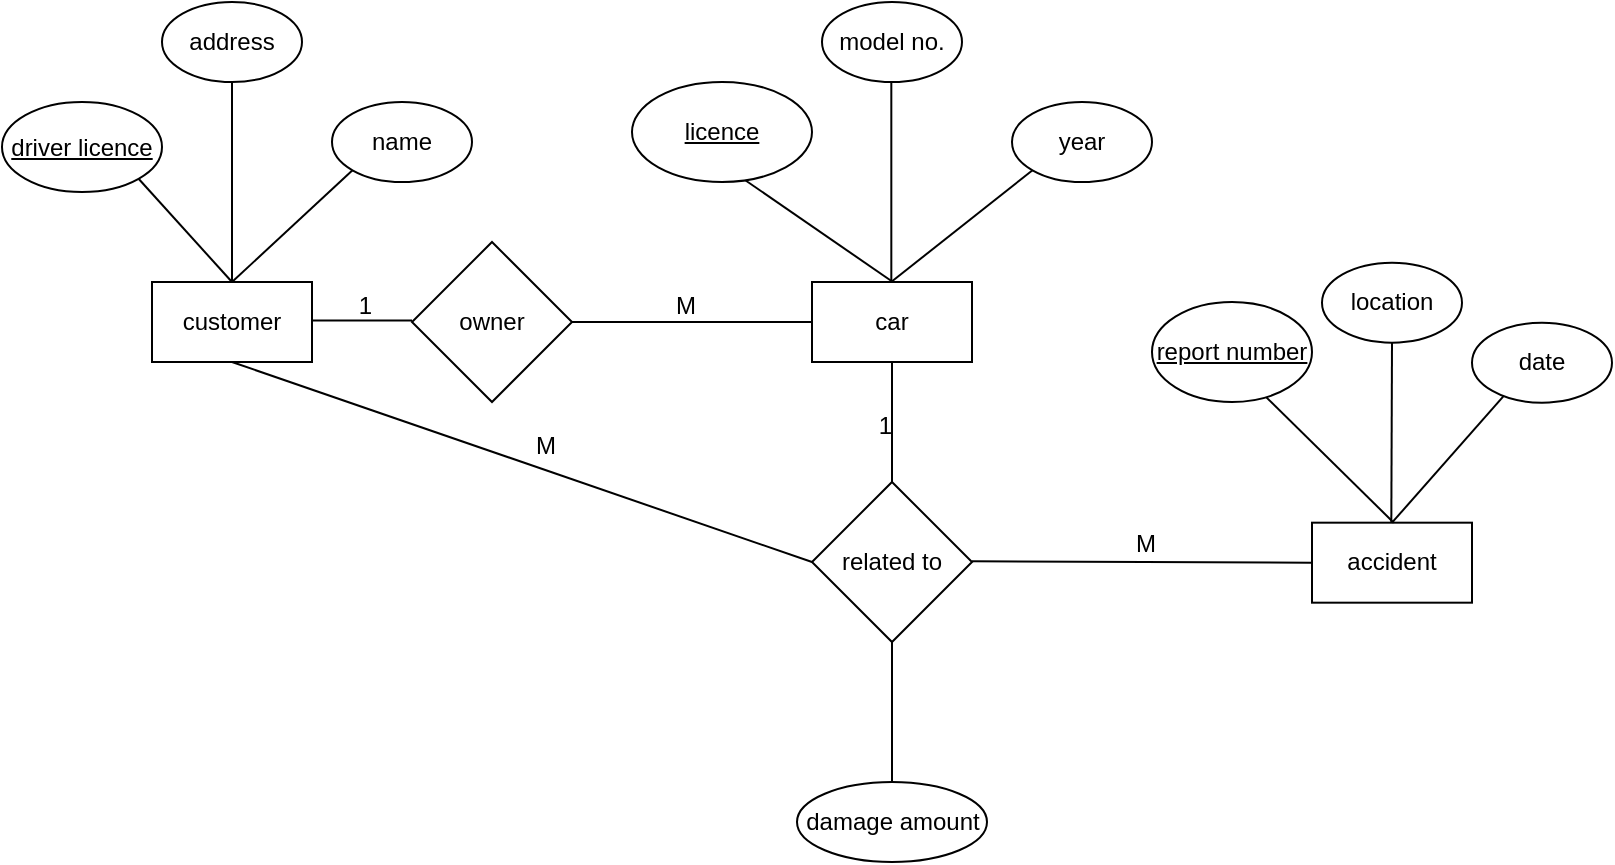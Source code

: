<mxfile version="16.5.1" type="device"><diagram id="xMsj3_J3yJ612oITKSTl" name="Page-1"><mxGraphModel dx="981" dy="603" grid="1" gridSize="10" guides="1" tooltips="1" connect="1" arrows="1" fold="1" page="1" pageScale="1" pageWidth="850" pageHeight="1100" math="0" shadow="0"><root><mxCell id="0"/><mxCell id="1" parent="0"/><mxCell id="oHLGV2Yao6jP2x55mctr-1" value="car" style="rounded=0;whiteSpace=wrap;html=1;" vertex="1" parent="1"><mxGeometry x="420" y="400" width="80" height="40" as="geometry"/></mxCell><mxCell id="oHLGV2Yao6jP2x55mctr-2" value="customer" style="rounded=0;whiteSpace=wrap;html=1;" vertex="1" parent="1"><mxGeometry x="90" y="400" width="80" height="40" as="geometry"/></mxCell><mxCell id="oHLGV2Yao6jP2x55mctr-3" value="accident" style="rounded=0;whiteSpace=wrap;html=1;" vertex="1" parent="1"><mxGeometry x="670" y="520.34" width="80" height="40" as="geometry"/></mxCell><mxCell id="oHLGV2Yao6jP2x55mctr-4" value="related to" style="rhombus;whiteSpace=wrap;html=1;" vertex="1" parent="1"><mxGeometry x="420" y="500" width="80" height="80" as="geometry"/></mxCell><mxCell id="oHLGV2Yao6jP2x55mctr-5" value="owner" style="rhombus;whiteSpace=wrap;html=1;" vertex="1" parent="1"><mxGeometry x="220" y="380" width="80" height="80" as="geometry"/></mxCell><mxCell id="oHLGV2Yao6jP2x55mctr-7" value="address" style="ellipse;whiteSpace=wrap;html=1;" vertex="1" parent="1"><mxGeometry x="95" y="260" width="70" height="40" as="geometry"/></mxCell><mxCell id="oHLGV2Yao6jP2x55mctr-8" value="name" style="ellipse;whiteSpace=wrap;html=1;" vertex="1" parent="1"><mxGeometry x="180" y="310" width="70" height="40" as="geometry"/></mxCell><mxCell id="oHLGV2Yao6jP2x55mctr-10" value="year" style="ellipse;whiteSpace=wrap;html=1;" vertex="1" parent="1"><mxGeometry x="520" y="310" width="70" height="40" as="geometry"/></mxCell><mxCell id="oHLGV2Yao6jP2x55mctr-11" value="model no." style="ellipse;whiteSpace=wrap;html=1;" vertex="1" parent="1"><mxGeometry x="425" y="260" width="70" height="40" as="geometry"/></mxCell><mxCell id="oHLGV2Yao6jP2x55mctr-19" value="date" style="ellipse;whiteSpace=wrap;html=1;" vertex="1" parent="1"><mxGeometry x="750" y="420.34" width="70" height="40" as="geometry"/></mxCell><mxCell id="oHLGV2Yao6jP2x55mctr-20" value="location" style="ellipse;whiteSpace=wrap;html=1;" vertex="1" parent="1"><mxGeometry x="675" y="390.34" width="70" height="40" as="geometry"/></mxCell><mxCell id="oHLGV2Yao6jP2x55mctr-25" value="damage amount" style="ellipse;whiteSpace=wrap;html=1;" vertex="1" parent="1"><mxGeometry x="412.5" y="650" width="95" height="40" as="geometry"/></mxCell><mxCell id="oHLGV2Yao6jP2x55mctr-26" value="" style="endArrow=none;html=1;rounded=0;entryX=0.5;entryY=1;entryDx=0;entryDy=0;" edge="1" parent="1" target="oHLGV2Yao6jP2x55mctr-4"><mxGeometry width="50" height="50" relative="1" as="geometry"><mxPoint x="460" y="650" as="sourcePoint"/><mxPoint x="510" y="600" as="targetPoint"/></mxGeometry></mxCell><mxCell id="oHLGV2Yao6jP2x55mctr-27" value="" style="endArrow=none;html=1;rounded=0;entryX=0;entryY=0.5;entryDx=0;entryDy=0;" edge="1" parent="1"><mxGeometry relative="1" as="geometry"><mxPoint x="170" y="419.31" as="sourcePoint"/><mxPoint x="220" y="419.31" as="targetPoint"/></mxGeometry></mxCell><mxCell id="oHLGV2Yao6jP2x55mctr-28" value="1" style="resizable=0;html=1;align=right;verticalAlign=bottom;" connectable="0" vertex="1" parent="oHLGV2Yao6jP2x55mctr-27"><mxGeometry x="1" relative="1" as="geometry"><mxPoint x="-20" y="1" as="offset"/></mxGeometry></mxCell><mxCell id="oHLGV2Yao6jP2x55mctr-29" value="" style="endArrow=none;html=1;rounded=0;entryX=0;entryY=0.5;entryDx=0;entryDy=0;" edge="1" parent="1" target="oHLGV2Yao6jP2x55mctr-1"><mxGeometry relative="1" as="geometry"><mxPoint x="300" y="420" as="sourcePoint"/><mxPoint x="410" y="420" as="targetPoint"/></mxGeometry></mxCell><mxCell id="oHLGV2Yao6jP2x55mctr-30" value="M" style="resizable=0;html=1;align=left;verticalAlign=bottom;" connectable="0" vertex="1" parent="oHLGV2Yao6jP2x55mctr-29"><mxGeometry x="-1" relative="1" as="geometry"><mxPoint x="50" as="offset"/></mxGeometry></mxCell><mxCell id="oHLGV2Yao6jP2x55mctr-37" value="" style="endArrow=none;html=1;rounded=0;entryX=0;entryY=0.5;entryDx=0;entryDy=0;" edge="1" parent="1" target="oHLGV2Yao6jP2x55mctr-3"><mxGeometry relative="1" as="geometry"><mxPoint x="500" y="539.66" as="sourcePoint"/><mxPoint x="660" y="539.66" as="targetPoint"/></mxGeometry></mxCell><mxCell id="oHLGV2Yao6jP2x55mctr-38" value="M" style="resizable=0;html=1;align=left;verticalAlign=bottom;" connectable="0" vertex="1" parent="oHLGV2Yao6jP2x55mctr-37"><mxGeometry x="-1" relative="1" as="geometry"><mxPoint x="80" as="offset"/></mxGeometry></mxCell><mxCell id="oHLGV2Yao6jP2x55mctr-40" value="" style="endArrow=none;html=1;rounded=0;exitX=0.5;exitY=1;exitDx=0;exitDy=0;" edge="1" parent="1" source="oHLGV2Yao6jP2x55mctr-2"><mxGeometry relative="1" as="geometry"><mxPoint x="260" y="540" as="sourcePoint"/><mxPoint x="420" y="540" as="targetPoint"/></mxGeometry></mxCell><mxCell id="oHLGV2Yao6jP2x55mctr-41" value="M" style="resizable=0;html=1;align=left;verticalAlign=bottom;" connectable="0" vertex="1" parent="oHLGV2Yao6jP2x55mctr-40"><mxGeometry x="-1" relative="1" as="geometry"><mxPoint x="150" y="50" as="offset"/></mxGeometry></mxCell><mxCell id="oHLGV2Yao6jP2x55mctr-43" value="" style="endArrow=none;html=1;rounded=0;exitX=0.5;exitY=0;exitDx=0;exitDy=0;entryX=0.5;entryY=1;entryDx=0;entryDy=0;" edge="1" parent="1" source="oHLGV2Yao6jP2x55mctr-4" target="oHLGV2Yao6jP2x55mctr-1"><mxGeometry relative="1" as="geometry"><mxPoint x="350" y="460" as="sourcePoint"/><mxPoint x="510" y="460" as="targetPoint"/></mxGeometry></mxCell><mxCell id="oHLGV2Yao6jP2x55mctr-44" value="1" style="resizable=0;html=1;align=right;verticalAlign=bottom;" connectable="0" vertex="1" parent="oHLGV2Yao6jP2x55mctr-43"><mxGeometry x="1" relative="1" as="geometry"><mxPoint y="40" as="offset"/></mxGeometry></mxCell><mxCell id="oHLGV2Yao6jP2x55mctr-45" value="" style="endArrow=none;html=1;rounded=0;entryX=0.5;entryY=1;entryDx=0;entryDy=0;exitX=0.5;exitY=0;exitDx=0;exitDy=0;" edge="1" parent="1" source="oHLGV2Yao6jP2x55mctr-2" target="oHLGV2Yao6jP2x55mctr-7"><mxGeometry relative="1" as="geometry"><mxPoint x="45" y="370" as="sourcePoint"/><mxPoint x="205" y="370" as="targetPoint"/></mxGeometry></mxCell><mxCell id="oHLGV2Yao6jP2x55mctr-46" value="" style="endArrow=none;html=1;rounded=0;entryX=0;entryY=1;entryDx=0;entryDy=0;exitX=0.5;exitY=0;exitDx=0;exitDy=0;" edge="1" parent="1" source="oHLGV2Yao6jP2x55mctr-2" target="oHLGV2Yao6jP2x55mctr-8"><mxGeometry relative="1" as="geometry"><mxPoint x="60" y="370" as="sourcePoint"/><mxPoint x="220" y="370" as="targetPoint"/></mxGeometry></mxCell><mxCell id="oHLGV2Yao6jP2x55mctr-47" value="" style="endArrow=none;html=1;rounded=0;entryX=0;entryY=1;entryDx=0;entryDy=0;exitX=0.5;exitY=0;exitDx=0;exitDy=0;" edge="1" parent="1" target="oHLGV2Yao6jP2x55mctr-10"><mxGeometry relative="1" as="geometry"><mxPoint x="459.56" y="400" as="sourcePoint"/><mxPoint x="519.996" y="344.247" as="targetPoint"/></mxGeometry></mxCell><mxCell id="oHLGV2Yao6jP2x55mctr-48" value="" style="endArrow=none;html=1;rounded=0;entryX=0.227;entryY=0.916;entryDx=0;entryDy=0;exitX=0.5;exitY=0;exitDx=0;exitDy=0;entryPerimeter=0;" edge="1" parent="1" target="oHLGV2Yao6jP2x55mctr-19"><mxGeometry relative="1" as="geometry"><mxPoint x="710" y="520.34" as="sourcePoint"/><mxPoint x="770.436" y="464.587" as="targetPoint"/></mxGeometry></mxCell><mxCell id="oHLGV2Yao6jP2x55mctr-49" value="" style="endArrow=none;html=1;rounded=0;entryX=0.5;entryY=1;entryDx=0;entryDy=0;exitX=0.5;exitY=0;exitDx=0;exitDy=0;" edge="1" parent="1"><mxGeometry relative="1" as="geometry"><mxPoint x="459.66" y="400" as="sourcePoint"/><mxPoint x="459.66" y="300" as="targetPoint"/></mxGeometry></mxCell><mxCell id="oHLGV2Yao6jP2x55mctr-50" value="" style="endArrow=none;html=1;rounded=0;exitX=0.5;exitY=0;exitDx=0;exitDy=0;" edge="1" parent="1"><mxGeometry relative="1" as="geometry"><mxPoint x="709.66" y="520.34" as="sourcePoint"/><mxPoint x="710" y="430" as="targetPoint"/></mxGeometry></mxCell><mxCell id="oHLGV2Yao6jP2x55mctr-51" value="" style="endArrow=none;html=1;rounded=0;entryX=0.5;entryY=0;entryDx=0;entryDy=0;exitX=1;exitY=1;exitDx=0;exitDy=0;" edge="1" parent="1" target="oHLGV2Yao6jP2x55mctr-2"><mxGeometry relative="1" as="geometry"><mxPoint x="79.564" y="344.247" as="sourcePoint"/><mxPoint x="180" y="370" as="targetPoint"/></mxGeometry></mxCell><mxCell id="oHLGV2Yao6jP2x55mctr-52" value="" style="endArrow=none;html=1;rounded=0;entryX=0.5;entryY=0;entryDx=0;entryDy=0;exitX=1;exitY=1;exitDx=0;exitDy=0;" edge="1" parent="1"><mxGeometry relative="1" as="geometry"><mxPoint x="379.564" y="344.247" as="sourcePoint"/><mxPoint x="460.44" y="400" as="targetPoint"/></mxGeometry></mxCell><mxCell id="oHLGV2Yao6jP2x55mctr-53" value="" style="endArrow=none;html=1;rounded=0;entryX=0.5;entryY=0;entryDx=0;entryDy=0;exitX=0.715;exitY=0.934;exitDx=0;exitDy=0;exitPerimeter=0;" edge="1" parent="1"><mxGeometry relative="1" as="geometry"><mxPoint x="647.2" y="457.7" as="sourcePoint"/><mxPoint x="710.88" y="520.34" as="targetPoint"/></mxGeometry></mxCell><mxCell id="oHLGV2Yao6jP2x55mctr-54" value="report number" style="ellipse;whiteSpace=wrap;html=1;align=center;fontStyle=4;" vertex="1" parent="1"><mxGeometry x="590" y="410" width="80" height="50" as="geometry"/></mxCell><mxCell id="oHLGV2Yao6jP2x55mctr-55" value="driver licence" style="ellipse;whiteSpace=wrap;html=1;align=center;fontStyle=4;" vertex="1" parent="1"><mxGeometry x="15" y="310" width="80" height="45" as="geometry"/></mxCell><mxCell id="oHLGV2Yao6jP2x55mctr-56" value="licence" style="ellipse;whiteSpace=wrap;html=1;align=center;fontStyle=4;" vertex="1" parent="1"><mxGeometry x="330" y="300" width="90" height="50" as="geometry"/></mxCell></root></mxGraphModel></diagram></mxfile>